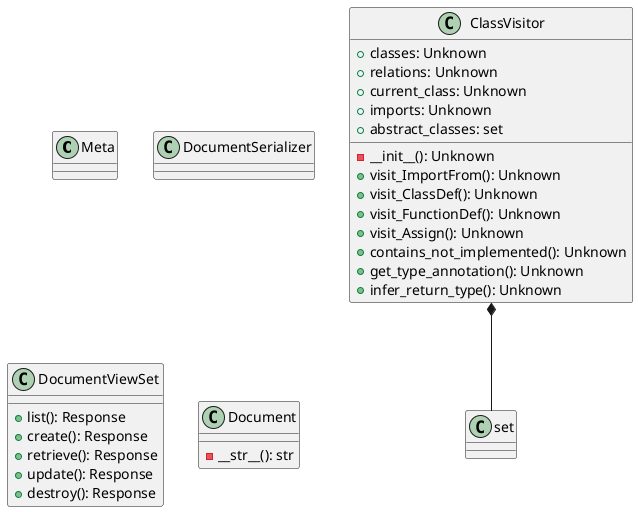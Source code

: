 @startuml
class Meta {
}
class DocumentSerializer {
}
class DocumentViewSet {
    + list(): Response
    + create(): Response
    + retrieve(): Response
    + update(): Response
    + destroy(): Response
}
class Document {
    - __str__(): str
}
class ClassVisitor {
    + classes: Unknown
    + relations: Unknown
    + current_class: Unknown
    + imports: Unknown
    + abstract_classes: set
    - __init__(): Unknown
    + visit_ImportFrom(): Unknown
    + visit_ClassDef(): Unknown
    + visit_FunctionDef(): Unknown
    + visit_Assign(): Unknown
    + contains_not_implemented(): Unknown
    + get_type_annotation(): Unknown
    + infer_return_type(): Unknown
}
ClassVisitor *-- set
@enduml
